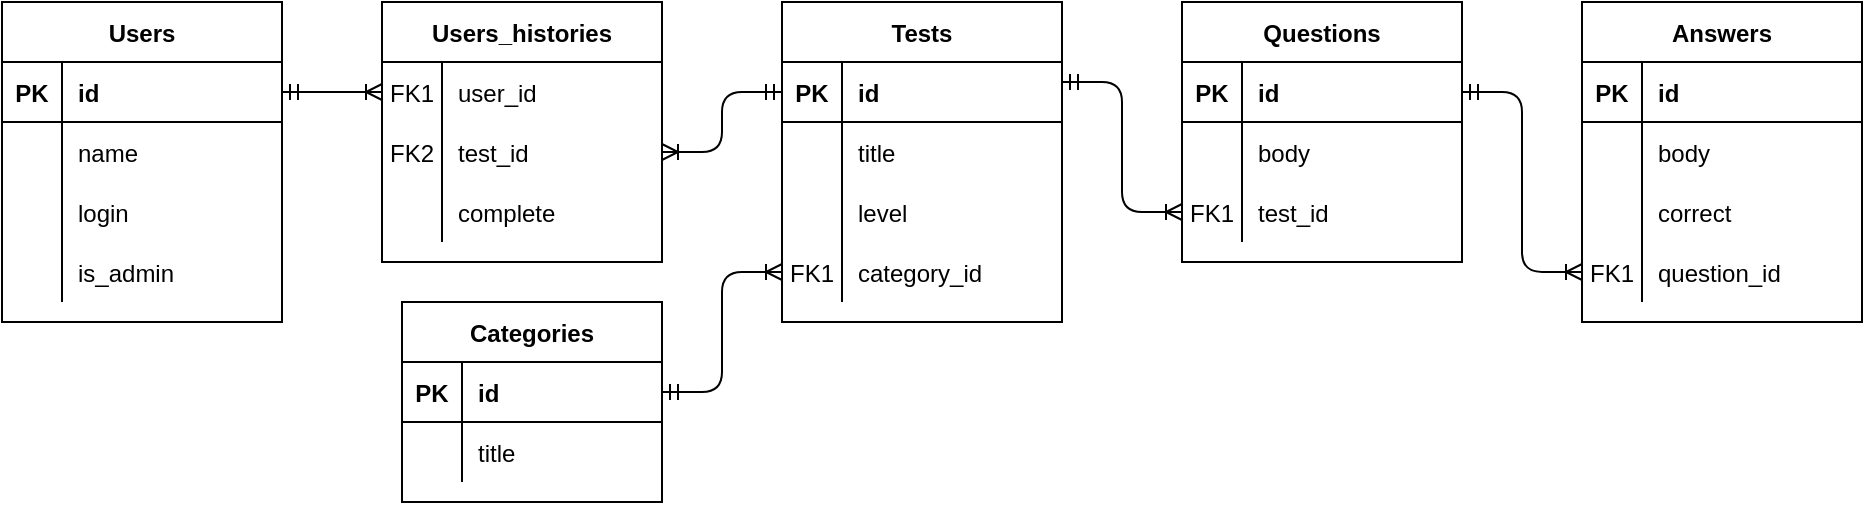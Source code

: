 <mxfile version="14.2.7" type="github">
  <diagram id="R2lEEEUBdFMjLlhIrx00" name="Page-1">
    <mxGraphModel dx="1951" dy="587" grid="1" gridSize="10" guides="1" tooltips="1" connect="1" arrows="1" fold="1" page="1" pageScale="1" pageWidth="850" pageHeight="1100" math="0" shadow="0" extFonts="Permanent Marker^https://fonts.googleapis.com/css?family=Permanent+Marker">
      <root>
        <mxCell id="0" />
        <mxCell id="1" parent="0" />
        <mxCell id="C-vyLk0tnHw3VtMMgP7b-2" value="Categories" style="shape=table;startSize=30;container=1;collapsible=1;childLayout=tableLayout;fixedRows=1;rowLines=0;fontStyle=1;align=center;resizeLast=1;" parent="1" vertex="1">
          <mxGeometry x="-380" y="210" width="130" height="100" as="geometry" />
        </mxCell>
        <mxCell id="C-vyLk0tnHw3VtMMgP7b-3" value="" style="shape=partialRectangle;collapsible=0;dropTarget=0;pointerEvents=0;fillColor=none;points=[[0,0.5],[1,0.5]];portConstraint=eastwest;top=0;left=0;right=0;bottom=1;" parent="C-vyLk0tnHw3VtMMgP7b-2" vertex="1">
          <mxGeometry y="30" width="130" height="30" as="geometry" />
        </mxCell>
        <mxCell id="C-vyLk0tnHw3VtMMgP7b-4" value="PK" style="shape=partialRectangle;overflow=hidden;connectable=0;fillColor=none;top=0;left=0;bottom=0;right=0;fontStyle=1;" parent="C-vyLk0tnHw3VtMMgP7b-3" vertex="1">
          <mxGeometry width="30" height="30" as="geometry" />
        </mxCell>
        <mxCell id="C-vyLk0tnHw3VtMMgP7b-5" value="id" style="shape=partialRectangle;overflow=hidden;connectable=0;fillColor=none;top=0;left=0;bottom=0;right=0;align=left;spacingLeft=6;fontStyle=1;" parent="C-vyLk0tnHw3VtMMgP7b-3" vertex="1">
          <mxGeometry x="30" width="100" height="30" as="geometry" />
        </mxCell>
        <mxCell id="C-vyLk0tnHw3VtMMgP7b-6" value="" style="shape=partialRectangle;collapsible=0;dropTarget=0;pointerEvents=0;fillColor=none;points=[[0,0.5],[1,0.5]];portConstraint=eastwest;top=0;left=0;right=0;bottom=0;" parent="C-vyLk0tnHw3VtMMgP7b-2" vertex="1">
          <mxGeometry y="60" width="130" height="30" as="geometry" />
        </mxCell>
        <mxCell id="C-vyLk0tnHw3VtMMgP7b-7" value="" style="shape=partialRectangle;overflow=hidden;connectable=0;fillColor=none;top=0;left=0;bottom=0;right=0;" parent="C-vyLk0tnHw3VtMMgP7b-6" vertex="1">
          <mxGeometry width="30" height="30" as="geometry" />
        </mxCell>
        <mxCell id="C-vyLk0tnHw3VtMMgP7b-8" value="title" style="shape=partialRectangle;overflow=hidden;connectable=0;fillColor=none;top=0;left=0;bottom=0;right=0;align=left;spacingLeft=6;" parent="C-vyLk0tnHw3VtMMgP7b-6" vertex="1">
          <mxGeometry x="30" width="100" height="30" as="geometry" />
        </mxCell>
        <mxCell id="C-vyLk0tnHw3VtMMgP7b-13" value="Questions" style="shape=table;startSize=30;container=1;collapsible=1;childLayout=tableLayout;fixedRows=1;rowLines=0;fontStyle=1;align=center;resizeLast=1;" parent="1" vertex="1">
          <mxGeometry x="10" y="60" width="140" height="130" as="geometry" />
        </mxCell>
        <mxCell id="C-vyLk0tnHw3VtMMgP7b-14" value="" style="shape=partialRectangle;collapsible=0;dropTarget=0;pointerEvents=0;fillColor=none;points=[[0,0.5],[1,0.5]];portConstraint=eastwest;top=0;left=0;right=0;bottom=1;" parent="C-vyLk0tnHw3VtMMgP7b-13" vertex="1">
          <mxGeometry y="30" width="140" height="30" as="geometry" />
        </mxCell>
        <mxCell id="C-vyLk0tnHw3VtMMgP7b-15" value="PK" style="shape=partialRectangle;overflow=hidden;connectable=0;fillColor=none;top=0;left=0;bottom=0;right=0;fontStyle=1;" parent="C-vyLk0tnHw3VtMMgP7b-14" vertex="1">
          <mxGeometry width="30" height="30" as="geometry" />
        </mxCell>
        <mxCell id="C-vyLk0tnHw3VtMMgP7b-16" value="id" style="shape=partialRectangle;overflow=hidden;connectable=0;fillColor=none;top=0;left=0;bottom=0;right=0;align=left;spacingLeft=6;fontStyle=1;" parent="C-vyLk0tnHw3VtMMgP7b-14" vertex="1">
          <mxGeometry x="30" width="110" height="30" as="geometry" />
        </mxCell>
        <mxCell id="C-vyLk0tnHw3VtMMgP7b-17" value="" style="shape=partialRectangle;collapsible=0;dropTarget=0;pointerEvents=0;fillColor=none;points=[[0,0.5],[1,0.5]];portConstraint=eastwest;top=0;left=0;right=0;bottom=0;" parent="C-vyLk0tnHw3VtMMgP7b-13" vertex="1">
          <mxGeometry y="60" width="140" height="30" as="geometry" />
        </mxCell>
        <mxCell id="C-vyLk0tnHw3VtMMgP7b-18" value="" style="shape=partialRectangle;overflow=hidden;connectable=0;fillColor=none;top=0;left=0;bottom=0;right=0;" parent="C-vyLk0tnHw3VtMMgP7b-17" vertex="1">
          <mxGeometry width="30" height="30" as="geometry" />
        </mxCell>
        <mxCell id="C-vyLk0tnHw3VtMMgP7b-19" value="body" style="shape=partialRectangle;overflow=hidden;connectable=0;fillColor=none;top=0;left=0;bottom=0;right=0;align=left;spacingLeft=6;" parent="C-vyLk0tnHw3VtMMgP7b-17" vertex="1">
          <mxGeometry x="30" width="110" height="30" as="geometry" />
        </mxCell>
        <mxCell id="C-vyLk0tnHw3VtMMgP7b-20" value="" style="shape=partialRectangle;collapsible=0;dropTarget=0;pointerEvents=0;fillColor=none;points=[[0,0.5],[1,0.5]];portConstraint=eastwest;top=0;left=0;right=0;bottom=0;" parent="C-vyLk0tnHw3VtMMgP7b-13" vertex="1">
          <mxGeometry y="90" width="140" height="30" as="geometry" />
        </mxCell>
        <mxCell id="C-vyLk0tnHw3VtMMgP7b-21" value="FK1" style="shape=partialRectangle;overflow=hidden;connectable=0;fillColor=none;top=0;left=0;bottom=0;right=0;" parent="C-vyLk0tnHw3VtMMgP7b-20" vertex="1">
          <mxGeometry width="30" height="30" as="geometry" />
        </mxCell>
        <mxCell id="C-vyLk0tnHw3VtMMgP7b-22" value="test_id" style="shape=partialRectangle;overflow=hidden;connectable=0;fillColor=none;top=0;left=0;bottom=0;right=0;align=left;spacingLeft=6;" parent="C-vyLk0tnHw3VtMMgP7b-20" vertex="1">
          <mxGeometry x="30" width="110" height="30" as="geometry" />
        </mxCell>
        <mxCell id="C-vyLk0tnHw3VtMMgP7b-23" value="Answers" style="shape=table;startSize=30;container=1;collapsible=1;childLayout=tableLayout;fixedRows=1;rowLines=0;fontStyle=1;align=center;resizeLast=1;" parent="1" vertex="1">
          <mxGeometry x="210" y="60" width="140" height="160" as="geometry" />
        </mxCell>
        <mxCell id="C-vyLk0tnHw3VtMMgP7b-24" value="" style="shape=partialRectangle;collapsible=0;dropTarget=0;pointerEvents=0;fillColor=none;points=[[0,0.5],[1,0.5]];portConstraint=eastwest;top=0;left=0;right=0;bottom=1;" parent="C-vyLk0tnHw3VtMMgP7b-23" vertex="1">
          <mxGeometry y="30" width="140" height="30" as="geometry" />
        </mxCell>
        <mxCell id="C-vyLk0tnHw3VtMMgP7b-25" value="PK" style="shape=partialRectangle;overflow=hidden;connectable=0;fillColor=none;top=0;left=0;bottom=0;right=0;fontStyle=1;" parent="C-vyLk0tnHw3VtMMgP7b-24" vertex="1">
          <mxGeometry width="30" height="30" as="geometry" />
        </mxCell>
        <mxCell id="C-vyLk0tnHw3VtMMgP7b-26" value="id" style="shape=partialRectangle;overflow=hidden;connectable=0;fillColor=none;top=0;left=0;bottom=0;right=0;align=left;spacingLeft=6;fontStyle=1;" parent="C-vyLk0tnHw3VtMMgP7b-24" vertex="1">
          <mxGeometry x="30" width="110" height="30" as="geometry" />
        </mxCell>
        <mxCell id="C-vyLk0tnHw3VtMMgP7b-27" value="" style="shape=partialRectangle;collapsible=0;dropTarget=0;pointerEvents=0;fillColor=none;points=[[0,0.5],[1,0.5]];portConstraint=eastwest;top=0;left=0;right=0;bottom=0;" parent="C-vyLk0tnHw3VtMMgP7b-23" vertex="1">
          <mxGeometry y="60" width="140" height="30" as="geometry" />
        </mxCell>
        <mxCell id="C-vyLk0tnHw3VtMMgP7b-28" value="" style="shape=partialRectangle;overflow=hidden;connectable=0;fillColor=none;top=0;left=0;bottom=0;right=0;" parent="C-vyLk0tnHw3VtMMgP7b-27" vertex="1">
          <mxGeometry width="30" height="30" as="geometry" />
        </mxCell>
        <mxCell id="C-vyLk0tnHw3VtMMgP7b-29" value="body" style="shape=partialRectangle;overflow=hidden;connectable=0;fillColor=none;top=0;left=0;bottom=0;right=0;align=left;spacingLeft=6;" parent="C-vyLk0tnHw3VtMMgP7b-27" vertex="1">
          <mxGeometry x="30" width="110" height="30" as="geometry" />
        </mxCell>
        <mxCell id="gcQCxNVJAVl4usrqlaZA-8" style="shape=partialRectangle;collapsible=0;dropTarget=0;pointerEvents=0;fillColor=none;points=[[0,0.5],[1,0.5]];portConstraint=eastwest;top=0;left=0;right=0;bottom=0;" vertex="1" parent="C-vyLk0tnHw3VtMMgP7b-23">
          <mxGeometry y="90" width="140" height="30" as="geometry" />
        </mxCell>
        <mxCell id="gcQCxNVJAVl4usrqlaZA-9" style="shape=partialRectangle;overflow=hidden;connectable=0;fillColor=none;top=0;left=0;bottom=0;right=0;" vertex="1" parent="gcQCxNVJAVl4usrqlaZA-8">
          <mxGeometry width="30" height="30" as="geometry" />
        </mxCell>
        <mxCell id="gcQCxNVJAVl4usrqlaZA-10" value="correct" style="shape=partialRectangle;overflow=hidden;connectable=0;fillColor=none;top=0;left=0;bottom=0;right=0;align=left;spacingLeft=6;" vertex="1" parent="gcQCxNVJAVl4usrqlaZA-8">
          <mxGeometry x="30" width="110" height="30" as="geometry" />
        </mxCell>
        <mxCell id="gcQCxNVJAVl4usrqlaZA-11" style="shape=partialRectangle;collapsible=0;dropTarget=0;pointerEvents=0;fillColor=none;points=[[0,0.5],[1,0.5]];portConstraint=eastwest;top=0;left=0;right=0;bottom=0;" vertex="1" parent="C-vyLk0tnHw3VtMMgP7b-23">
          <mxGeometry y="120" width="140" height="30" as="geometry" />
        </mxCell>
        <mxCell id="gcQCxNVJAVl4usrqlaZA-12" value="FK1" style="shape=partialRectangle;overflow=hidden;connectable=0;fillColor=none;top=0;left=0;bottom=0;right=0;" vertex="1" parent="gcQCxNVJAVl4usrqlaZA-11">
          <mxGeometry width="30" height="30" as="geometry" />
        </mxCell>
        <mxCell id="gcQCxNVJAVl4usrqlaZA-13" value="question_id" style="shape=partialRectangle;overflow=hidden;connectable=0;fillColor=none;top=0;left=0;bottom=0;right=0;align=left;spacingLeft=6;" vertex="1" parent="gcQCxNVJAVl4usrqlaZA-11">
          <mxGeometry x="30" width="110" height="30" as="geometry" />
        </mxCell>
        <mxCell id="gcQCxNVJAVl4usrqlaZA-20" value="Tests" style="shape=table;startSize=30;container=1;collapsible=1;childLayout=tableLayout;fixedRows=1;rowLines=0;fontStyle=1;align=center;resizeLast=1;" vertex="1" parent="1">
          <mxGeometry x="-190" y="60" width="140" height="160" as="geometry" />
        </mxCell>
        <mxCell id="gcQCxNVJAVl4usrqlaZA-21" value="" style="shape=partialRectangle;collapsible=0;dropTarget=0;pointerEvents=0;fillColor=none;points=[[0,0.5],[1,0.5]];portConstraint=eastwest;top=0;left=0;right=0;bottom=1;" vertex="1" parent="gcQCxNVJAVl4usrqlaZA-20">
          <mxGeometry y="30" width="140" height="30" as="geometry" />
        </mxCell>
        <mxCell id="gcQCxNVJAVl4usrqlaZA-22" value="PK" style="shape=partialRectangle;overflow=hidden;connectable=0;fillColor=none;top=0;left=0;bottom=0;right=0;fontStyle=1;" vertex="1" parent="gcQCxNVJAVl4usrqlaZA-21">
          <mxGeometry width="30" height="30" as="geometry" />
        </mxCell>
        <mxCell id="gcQCxNVJAVl4usrqlaZA-23" value="id" style="shape=partialRectangle;overflow=hidden;connectable=0;fillColor=none;top=0;left=0;bottom=0;right=0;align=left;spacingLeft=6;fontStyle=1;" vertex="1" parent="gcQCxNVJAVl4usrqlaZA-21">
          <mxGeometry x="30" width="110" height="30" as="geometry" />
        </mxCell>
        <mxCell id="gcQCxNVJAVl4usrqlaZA-24" value="" style="shape=partialRectangle;collapsible=0;dropTarget=0;pointerEvents=0;fillColor=none;points=[[0,0.5],[1,0.5]];portConstraint=eastwest;top=0;left=0;right=0;bottom=0;" vertex="1" parent="gcQCxNVJAVl4usrqlaZA-20">
          <mxGeometry y="60" width="140" height="30" as="geometry" />
        </mxCell>
        <mxCell id="gcQCxNVJAVl4usrqlaZA-25" value="" style="shape=partialRectangle;overflow=hidden;connectable=0;fillColor=none;top=0;left=0;bottom=0;right=0;" vertex="1" parent="gcQCxNVJAVl4usrqlaZA-24">
          <mxGeometry width="30" height="30" as="geometry" />
        </mxCell>
        <mxCell id="gcQCxNVJAVl4usrqlaZA-26" value="title" style="shape=partialRectangle;overflow=hidden;connectable=0;fillColor=none;top=0;left=0;bottom=0;right=0;align=left;spacingLeft=6;" vertex="1" parent="gcQCxNVJAVl4usrqlaZA-24">
          <mxGeometry x="30" width="110" height="30" as="geometry" />
        </mxCell>
        <mxCell id="gcQCxNVJAVl4usrqlaZA-27" style="shape=partialRectangle;collapsible=0;dropTarget=0;pointerEvents=0;fillColor=none;points=[[0,0.5],[1,0.5]];portConstraint=eastwest;top=0;left=0;right=0;bottom=0;" vertex="1" parent="gcQCxNVJAVl4usrqlaZA-20">
          <mxGeometry y="90" width="140" height="30" as="geometry" />
        </mxCell>
        <mxCell id="gcQCxNVJAVl4usrqlaZA-28" style="shape=partialRectangle;overflow=hidden;connectable=0;fillColor=none;top=0;left=0;bottom=0;right=0;" vertex="1" parent="gcQCxNVJAVl4usrqlaZA-27">
          <mxGeometry width="30" height="30" as="geometry" />
        </mxCell>
        <mxCell id="gcQCxNVJAVl4usrqlaZA-29" value="level" style="shape=partialRectangle;overflow=hidden;connectable=0;fillColor=none;top=0;left=0;bottom=0;right=0;align=left;spacingLeft=6;" vertex="1" parent="gcQCxNVJAVl4usrqlaZA-27">
          <mxGeometry x="30" width="110" height="30" as="geometry" />
        </mxCell>
        <mxCell id="gcQCxNVJAVl4usrqlaZA-30" style="shape=partialRectangle;collapsible=0;dropTarget=0;pointerEvents=0;fillColor=none;points=[[0,0.5],[1,0.5]];portConstraint=eastwest;top=0;left=0;right=0;bottom=0;" vertex="1" parent="gcQCxNVJAVl4usrqlaZA-20">
          <mxGeometry y="120" width="140" height="30" as="geometry" />
        </mxCell>
        <mxCell id="gcQCxNVJAVl4usrqlaZA-31" value="FK1" style="shape=partialRectangle;overflow=hidden;connectable=0;fillColor=none;top=0;left=0;bottom=0;right=0;" vertex="1" parent="gcQCxNVJAVl4usrqlaZA-30">
          <mxGeometry width="30" height="30" as="geometry" />
        </mxCell>
        <mxCell id="gcQCxNVJAVl4usrqlaZA-32" value="category_id" style="shape=partialRectangle;overflow=hidden;connectable=0;fillColor=none;top=0;left=0;bottom=0;right=0;align=left;spacingLeft=6;" vertex="1" parent="gcQCxNVJAVl4usrqlaZA-30">
          <mxGeometry x="30" width="110" height="30" as="geometry" />
        </mxCell>
        <mxCell id="gcQCxNVJAVl4usrqlaZA-33" value="Users" style="shape=table;startSize=30;container=1;collapsible=1;childLayout=tableLayout;fixedRows=1;rowLines=0;fontStyle=1;align=center;resizeLast=1;" vertex="1" parent="1">
          <mxGeometry x="-580" y="60" width="140" height="160" as="geometry" />
        </mxCell>
        <mxCell id="gcQCxNVJAVl4usrqlaZA-34" value="" style="shape=partialRectangle;collapsible=0;dropTarget=0;pointerEvents=0;fillColor=none;points=[[0,0.5],[1,0.5]];portConstraint=eastwest;top=0;left=0;right=0;bottom=1;" vertex="1" parent="gcQCxNVJAVl4usrqlaZA-33">
          <mxGeometry y="30" width="140" height="30" as="geometry" />
        </mxCell>
        <mxCell id="gcQCxNVJAVl4usrqlaZA-35" value="PK" style="shape=partialRectangle;overflow=hidden;connectable=0;fillColor=none;top=0;left=0;bottom=0;right=0;fontStyle=1;" vertex="1" parent="gcQCxNVJAVl4usrqlaZA-34">
          <mxGeometry width="30" height="30" as="geometry" />
        </mxCell>
        <mxCell id="gcQCxNVJAVl4usrqlaZA-36" value="id" style="shape=partialRectangle;overflow=hidden;connectable=0;fillColor=none;top=0;left=0;bottom=0;right=0;align=left;spacingLeft=6;fontStyle=1;" vertex="1" parent="gcQCxNVJAVl4usrqlaZA-34">
          <mxGeometry x="30" width="110" height="30" as="geometry" />
        </mxCell>
        <mxCell id="gcQCxNVJAVl4usrqlaZA-37" value="" style="shape=partialRectangle;collapsible=0;dropTarget=0;pointerEvents=0;fillColor=none;points=[[0,0.5],[1,0.5]];portConstraint=eastwest;top=0;left=0;right=0;bottom=0;" vertex="1" parent="gcQCxNVJAVl4usrqlaZA-33">
          <mxGeometry y="60" width="140" height="30" as="geometry" />
        </mxCell>
        <mxCell id="gcQCxNVJAVl4usrqlaZA-38" value="" style="shape=partialRectangle;overflow=hidden;connectable=0;fillColor=none;top=0;left=0;bottom=0;right=0;" vertex="1" parent="gcQCxNVJAVl4usrqlaZA-37">
          <mxGeometry width="30" height="30" as="geometry" />
        </mxCell>
        <mxCell id="gcQCxNVJAVl4usrqlaZA-39" value="name" style="shape=partialRectangle;overflow=hidden;connectable=0;fillColor=none;top=0;left=0;bottom=0;right=0;align=left;spacingLeft=6;" vertex="1" parent="gcQCxNVJAVl4usrqlaZA-37">
          <mxGeometry x="30" width="110" height="30" as="geometry" />
        </mxCell>
        <mxCell id="gcQCxNVJAVl4usrqlaZA-40" style="shape=partialRectangle;collapsible=0;dropTarget=0;pointerEvents=0;fillColor=none;points=[[0,0.5],[1,0.5]];portConstraint=eastwest;top=0;left=0;right=0;bottom=0;" vertex="1" parent="gcQCxNVJAVl4usrqlaZA-33">
          <mxGeometry y="90" width="140" height="30" as="geometry" />
        </mxCell>
        <mxCell id="gcQCxNVJAVl4usrqlaZA-41" style="shape=partialRectangle;overflow=hidden;connectable=0;fillColor=none;top=0;left=0;bottom=0;right=0;" vertex="1" parent="gcQCxNVJAVl4usrqlaZA-40">
          <mxGeometry width="30" height="30" as="geometry" />
        </mxCell>
        <mxCell id="gcQCxNVJAVl4usrqlaZA-42" value="login" style="shape=partialRectangle;overflow=hidden;connectable=0;fillColor=none;top=0;left=0;bottom=0;right=0;align=left;spacingLeft=6;" vertex="1" parent="gcQCxNVJAVl4usrqlaZA-40">
          <mxGeometry x="30" width="110" height="30" as="geometry" />
        </mxCell>
        <mxCell id="gcQCxNVJAVl4usrqlaZA-43" style="shape=partialRectangle;collapsible=0;dropTarget=0;pointerEvents=0;fillColor=none;points=[[0,0.5],[1,0.5]];portConstraint=eastwest;top=0;left=0;right=0;bottom=0;" vertex="1" parent="gcQCxNVJAVl4usrqlaZA-33">
          <mxGeometry y="120" width="140" height="30" as="geometry" />
        </mxCell>
        <mxCell id="gcQCxNVJAVl4usrqlaZA-44" style="shape=partialRectangle;overflow=hidden;connectable=0;fillColor=none;top=0;left=0;bottom=0;right=0;" vertex="1" parent="gcQCxNVJAVl4usrqlaZA-43">
          <mxGeometry width="30" height="30" as="geometry" />
        </mxCell>
        <mxCell id="gcQCxNVJAVl4usrqlaZA-45" value="is_admin" style="shape=partialRectangle;overflow=hidden;connectable=0;fillColor=none;top=0;left=0;bottom=0;right=0;align=left;spacingLeft=6;" vertex="1" parent="gcQCxNVJAVl4usrqlaZA-43">
          <mxGeometry x="30" width="110" height="30" as="geometry" />
        </mxCell>
        <mxCell id="gcQCxNVJAVl4usrqlaZA-46" value="Users_histories" style="shape=table;startSize=30;container=1;collapsible=1;childLayout=tableLayout;fixedRows=1;rowLines=0;fontStyle=1;align=center;resizeLast=1;" vertex="1" parent="1">
          <mxGeometry x="-390" y="60" width="140" height="130" as="geometry" />
        </mxCell>
        <mxCell id="gcQCxNVJAVl4usrqlaZA-50" value="" style="shape=partialRectangle;collapsible=0;dropTarget=0;pointerEvents=0;fillColor=none;points=[[0,0.5],[1,0.5]];portConstraint=eastwest;top=0;left=0;right=0;bottom=0;" vertex="1" parent="gcQCxNVJAVl4usrqlaZA-46">
          <mxGeometry y="30" width="140" height="30" as="geometry" />
        </mxCell>
        <mxCell id="gcQCxNVJAVl4usrqlaZA-51" value="FK1" style="shape=partialRectangle;overflow=hidden;connectable=0;fillColor=none;top=0;left=0;bottom=0;right=0;" vertex="1" parent="gcQCxNVJAVl4usrqlaZA-50">
          <mxGeometry width="30" height="30" as="geometry" />
        </mxCell>
        <mxCell id="gcQCxNVJAVl4usrqlaZA-52" value="user_id" style="shape=partialRectangle;overflow=hidden;connectable=0;fillColor=none;top=0;left=0;bottom=0;right=0;align=left;spacingLeft=6;" vertex="1" parent="gcQCxNVJAVl4usrqlaZA-50">
          <mxGeometry x="30" width="110" height="30" as="geometry" />
        </mxCell>
        <mxCell id="gcQCxNVJAVl4usrqlaZA-53" style="shape=partialRectangle;collapsible=0;dropTarget=0;pointerEvents=0;fillColor=none;points=[[0,0.5],[1,0.5]];portConstraint=eastwest;top=0;left=0;right=0;bottom=0;" vertex="1" parent="gcQCxNVJAVl4usrqlaZA-46">
          <mxGeometry y="60" width="140" height="30" as="geometry" />
        </mxCell>
        <mxCell id="gcQCxNVJAVl4usrqlaZA-54" value="FK2" style="shape=partialRectangle;overflow=hidden;connectable=0;fillColor=none;top=0;left=0;bottom=0;right=0;" vertex="1" parent="gcQCxNVJAVl4usrqlaZA-53">
          <mxGeometry width="30" height="30" as="geometry" />
        </mxCell>
        <mxCell id="gcQCxNVJAVl4usrqlaZA-55" value="test_id" style="shape=partialRectangle;overflow=hidden;connectable=0;fillColor=none;top=0;left=0;bottom=0;right=0;align=left;spacingLeft=6;" vertex="1" parent="gcQCxNVJAVl4usrqlaZA-53">
          <mxGeometry x="30" width="110" height="30" as="geometry" />
        </mxCell>
        <mxCell id="gcQCxNVJAVl4usrqlaZA-56" style="shape=partialRectangle;collapsible=0;dropTarget=0;pointerEvents=0;fillColor=none;points=[[0,0.5],[1,0.5]];portConstraint=eastwest;top=0;left=0;right=0;bottom=0;" vertex="1" parent="gcQCxNVJAVl4usrqlaZA-46">
          <mxGeometry y="90" width="140" height="30" as="geometry" />
        </mxCell>
        <mxCell id="gcQCxNVJAVl4usrqlaZA-57" style="shape=partialRectangle;overflow=hidden;connectable=0;fillColor=none;top=0;left=0;bottom=0;right=0;" vertex="1" parent="gcQCxNVJAVl4usrqlaZA-56">
          <mxGeometry width="30" height="30" as="geometry" />
        </mxCell>
        <mxCell id="gcQCxNVJAVl4usrqlaZA-58" value="complete" style="shape=partialRectangle;overflow=hidden;connectable=0;fillColor=none;top=0;left=0;bottom=0;right=0;align=left;spacingLeft=6;" vertex="1" parent="gcQCxNVJAVl4usrqlaZA-56">
          <mxGeometry x="30" width="110" height="30" as="geometry" />
        </mxCell>
        <mxCell id="gcQCxNVJAVl4usrqlaZA-59" value="" style="edgeStyle=entityRelationEdgeStyle;fontSize=12;html=1;endArrow=ERoneToMany;startArrow=ERmandOne;exitX=1;exitY=0.5;exitDx=0;exitDy=0;entryX=0;entryY=0.5;entryDx=0;entryDy=0;" edge="1" parent="1" source="C-vyLk0tnHw3VtMMgP7b-14" target="gcQCxNVJAVl4usrqlaZA-11">
          <mxGeometry width="100" height="100" relative="1" as="geometry">
            <mxPoint x="370" y="340" as="sourcePoint" />
            <mxPoint x="470" y="240" as="targetPoint" />
          </mxGeometry>
        </mxCell>
        <mxCell id="gcQCxNVJAVl4usrqlaZA-60" value="" style="edgeStyle=entityRelationEdgeStyle;fontSize=12;html=1;endArrow=ERoneToMany;startArrow=ERmandOne;entryX=0;entryY=0.5;entryDx=0;entryDy=0;exitX=1;exitY=0.25;exitDx=0;exitDy=0;" edge="1" parent="1" source="gcQCxNVJAVl4usrqlaZA-20" target="C-vyLk0tnHw3VtMMgP7b-20">
          <mxGeometry width="100" height="100" relative="1" as="geometry">
            <mxPoint x="-80" y="320" as="sourcePoint" />
            <mxPoint x="20" y="220" as="targetPoint" />
          </mxGeometry>
        </mxCell>
        <mxCell id="gcQCxNVJAVl4usrqlaZA-61" value="" style="edgeStyle=entityRelationEdgeStyle;fontSize=12;html=1;endArrow=ERoneToMany;startArrow=ERmandOne;exitX=0;exitY=0.5;exitDx=0;exitDy=0;entryX=1;entryY=0.5;entryDx=0;entryDy=0;" edge="1" parent="1" source="gcQCxNVJAVl4usrqlaZA-21" target="gcQCxNVJAVl4usrqlaZA-53">
          <mxGeometry width="100" height="100" relative="1" as="geometry">
            <mxPoint x="120" y="340" as="sourcePoint" />
            <mxPoint x="220" y="240" as="targetPoint" />
          </mxGeometry>
        </mxCell>
        <mxCell id="gcQCxNVJAVl4usrqlaZA-62" value="" style="edgeStyle=entityRelationEdgeStyle;fontSize=12;html=1;endArrow=ERoneToMany;startArrow=ERmandOne;exitX=1;exitY=0.5;exitDx=0;exitDy=0;entryX=0;entryY=0.5;entryDx=0;entryDy=0;" edge="1" parent="1" source="C-vyLk0tnHw3VtMMgP7b-3" target="gcQCxNVJAVl4usrqlaZA-30">
          <mxGeometry width="100" height="100" relative="1" as="geometry">
            <mxPoint x="90" y="340" as="sourcePoint" />
            <mxPoint x="190" y="240" as="targetPoint" />
          </mxGeometry>
        </mxCell>
        <mxCell id="gcQCxNVJAVl4usrqlaZA-63" value="" style="edgeStyle=entityRelationEdgeStyle;fontSize=12;html=1;endArrow=ERoneToMany;startArrow=ERmandOne;exitX=1;exitY=0.5;exitDx=0;exitDy=0;" edge="1" parent="1" source="gcQCxNVJAVl4usrqlaZA-34" target="gcQCxNVJAVl4usrqlaZA-50">
          <mxGeometry width="100" height="100" relative="1" as="geometry">
            <mxPoint x="-150" y="200" as="sourcePoint" />
            <mxPoint x="-410" y="105" as="targetPoint" />
          </mxGeometry>
        </mxCell>
      </root>
    </mxGraphModel>
  </diagram>
</mxfile>
